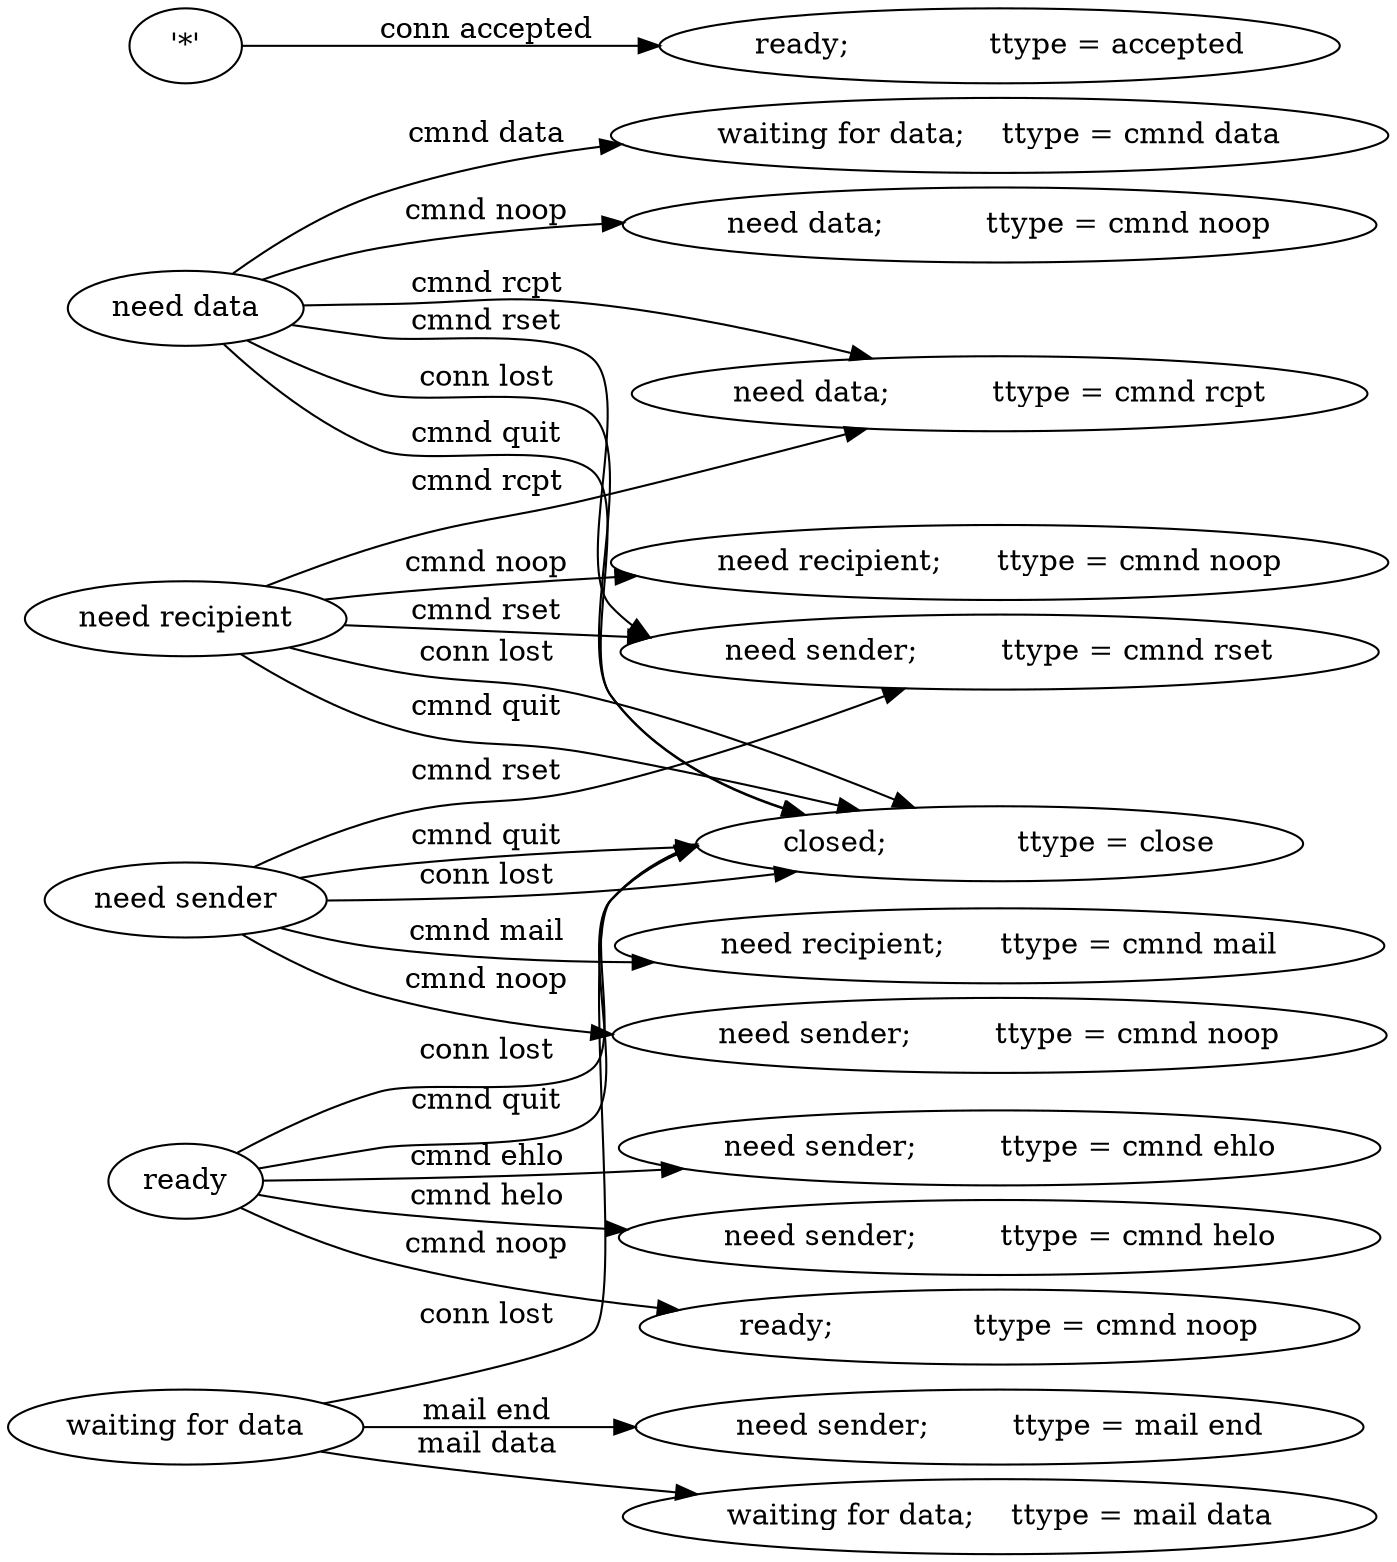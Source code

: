 digraph test {
rankdir=LR;
ranksep=0.1; nodesep=0.1; defaultdist = 0.1; len = 0.1;
"need data" -> "waiting for data;    ttype = cmnd data" [label="cmnd data"];
"need data" -> "need sender;         ttype = cmnd rset" [label="cmnd rset"];
"ready" -> "ready;               ttype = cmnd noop" [label="cmnd noop"];
"need sender" -> "closed;              ttype = close" [label="conn lost"];
"need recipient" -> "closed;              ttype = close" [label="cmnd quit"];
"waiting for data" -> "need sender;         ttype = mail end" [label="mail end"];
"need sender" -> "need recipient;      ttype = cmnd mail" [label="cmnd mail"];
"waiting for data" -> "waiting for data;    ttype = mail data" [label="mail data"];
"ready" -> "need sender;         ttype = cmnd ehlo" [label="cmnd ehlo"];
"need recipient" -> "need data;           ttype = cmnd rcpt" [label="cmnd rcpt"];
"'*'" -> "ready;               ttype = accepted" [label="conn accepted"];
"need data" -> "closed;              ttype = close" [label="conn lost"];
"ready" -> "closed;              ttype = close" [label="cmnd quit"];
"ready" -> "closed;              ttype = close" [label="conn lost"];
"need data" -> "closed;              ttype = close" [label="cmnd quit"];
"need recipient" -> "need sender;         ttype = cmnd rset" [label="cmnd rset"];
"need data" -> "need data;           ttype = cmnd rcpt" [label="cmnd rcpt"];
"need recipient" -> "need recipient;      ttype = cmnd noop" [label="cmnd noop"];
"waiting for data" -> "closed;              ttype = close" [label="conn lost"];
"need sender" -> "need sender;         ttype = cmnd rset" [label="cmnd rset"];
"need recipient" -> "closed;              ttype = close" [label="conn lost"];
"ready" -> "need sender;         ttype = cmnd helo" [label="cmnd helo"];
"need data" -> "need data;           ttype = cmnd noop" [label="cmnd noop"];
"need sender" -> "closed;              ttype = close" [label="cmnd quit"];
"need sender" -> "need sender;         ttype = cmnd noop" [label="cmnd noop"];
}
